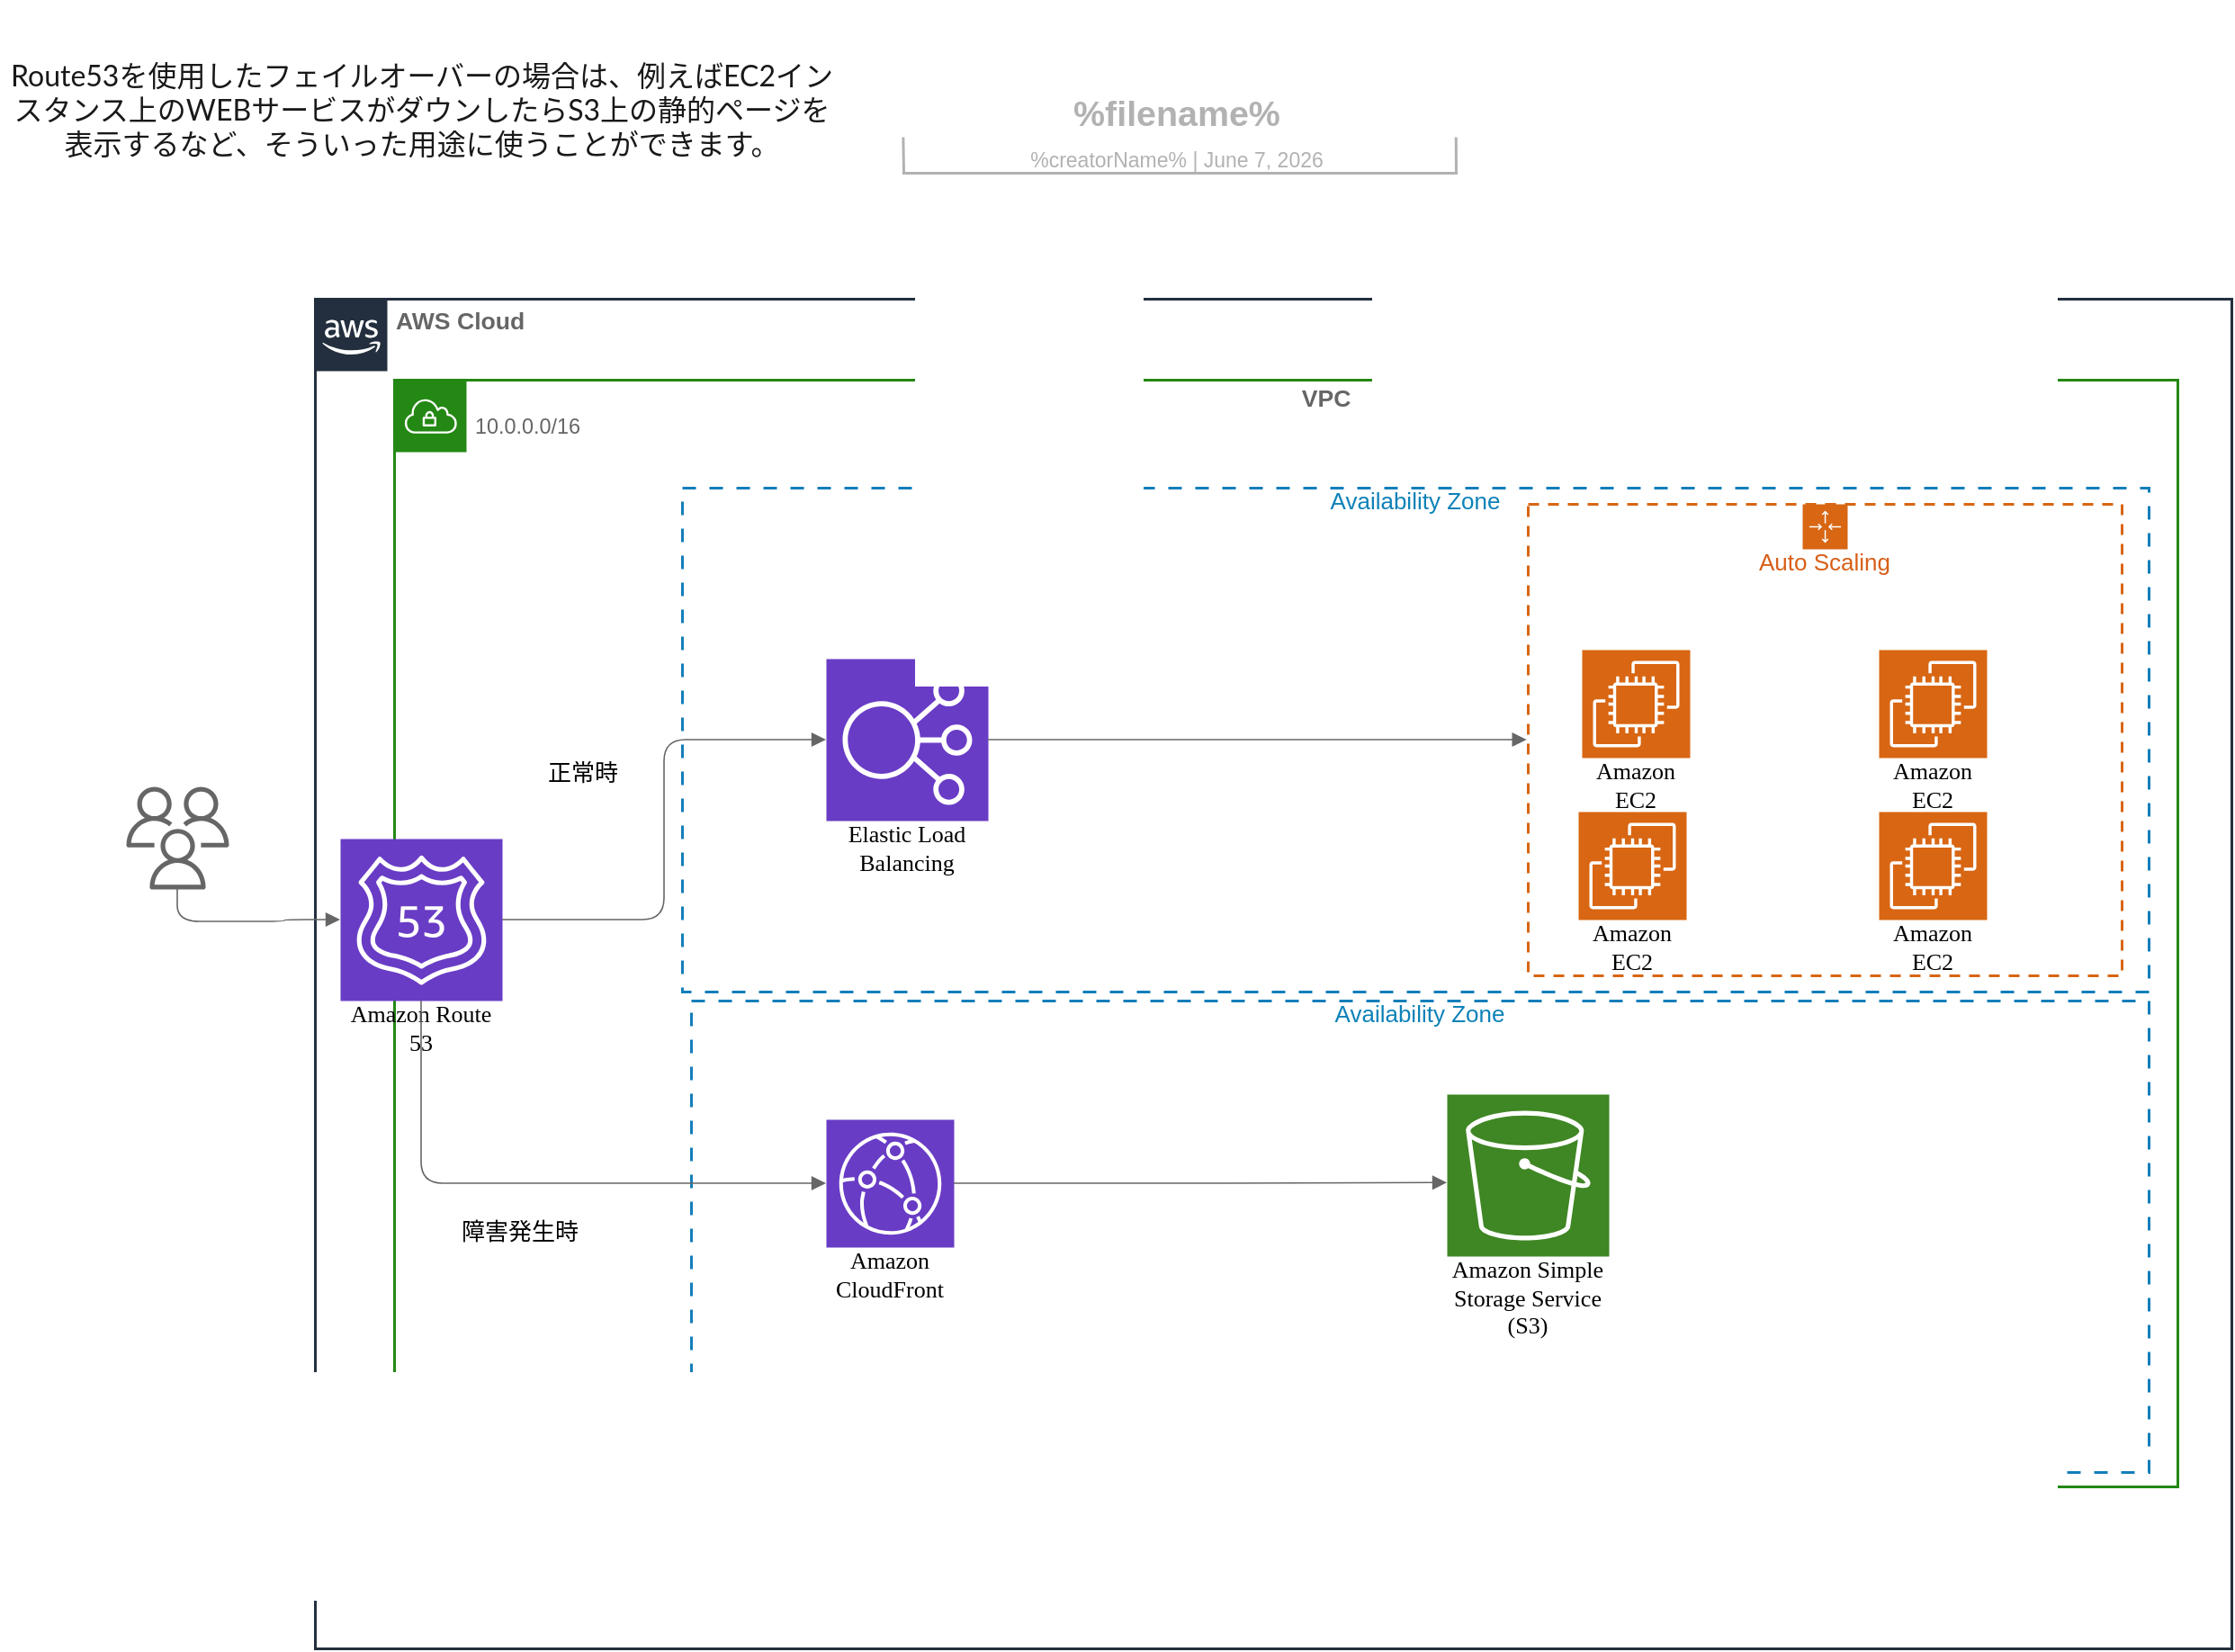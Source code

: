 <mxfile version="20.6.0" type="github">
  <diagram id="x9CeYZ6qNMhSEXkOYQX4" name="Page-1">
    <mxGraphModel dx="1261" dy="817" grid="1" gridSize="10" guides="1" tooltips="1" connect="1" arrows="1" fold="1" page="1" pageScale="1" pageWidth="827" pageHeight="1169" math="0" shadow="0">
      <root>
        <mxCell id="0" />
        <mxCell id="1" parent="0" />
        <UserObject label="Availability Zone" lucidchartObjectId="kbC_xYOWX-AI" id="kSocjRPX8fHmyO7YEwBQ-1">
          <mxCell style="html=1;overflow=block;blockSpacing=1;whiteSpace=wrap;verticalAlign=top;dashed=1;dashPattern=5 5;fontColor=#0E82B8;container=1;pointerEvents=0;collapsible=0;recursiveResize=0;fontSize=13;spacing=0;strokeColor=#147eba;strokeOpacity=100;fillOpacity=0;fillColor=#ffffff;strokeWidth=1.5;" vertex="1" parent="1">
            <mxGeometry x="385" y="285" width="815" height="280" as="geometry" />
          </mxCell>
        </UserObject>
        <UserObject label="Availability Zone" lucidchartObjectId="YcC_O5aK2VhN" id="kSocjRPX8fHmyO7YEwBQ-2">
          <mxCell style="html=1;overflow=block;blockSpacing=1;whiteSpace=wrap;verticalAlign=top;dashed=1;dashPattern=5 5;fontColor=#0E82B8;container=1;pointerEvents=0;collapsible=0;recursiveResize=0;fontSize=13;spacing=0;strokeColor=#147eba;strokeOpacity=100;fillOpacity=0;fillColor=#ffffff;strokeWidth=1.5;" vertex="1" parent="1">
            <mxGeometry x="390" y="570" width="810" height="262" as="geometry" />
          </mxCell>
        </UserObject>
        <UserObject label="Auto Scaling" lucidchartObjectId="2rC_PFtJX50F" id="kSocjRPX8fHmyO7YEwBQ-3">
          <mxCell style="html=1;overflow=block;blockSpacing=1;whiteSpace=wrap;shape=mxgraph.aws4.groupCenter;grIcon=mxgraph.aws4.group_auto_scaling_group;grStroke=1;verticalAlign=top;fontColor=#D75F17;spacingTop=25;container=1;pointerEvents=0;collapsible=0;recursiveResize=0;fontSize=13;spacing=0;strokeColor=#d86613;strokeOpacity=100;fillOpacity=0;fillColor=#ffffff;dashed=1;fixDash=1;dashPattern=6 5;strokeWidth=1.5;" vertex="1" parent="1">
            <mxGeometry x="855" y="294" width="330" height="262" as="geometry" />
          </mxCell>
        </UserObject>
        <UserObject label="" lucidchartObjectId="MXm-I3CPwiWs" id="kSocjRPX8fHmyO7YEwBQ-4">
          <mxCell style="html=1;overflow=block;blockSpacing=1;whiteSpace=wrap;shape=mxgraph.aws4.users;labelPosition=center;verticalLabelPosition=bottom;align=center;verticalAlign=top;pointerEvents=1;fontSize=13;spacing=0;strokeOpacity=100;fillOpacity=100;fillColor=#666666;strokeWidth=1.5;strokeColor=none;" vertex="1" parent="1">
            <mxGeometry x="76" y="451" width="57" height="57" as="geometry" />
          </mxCell>
        </UserObject>
        <UserObject label="&lt;div style=&quot;display: flex; justify-content: center; text-align: center; align-items: baseline; font-size: 0; line-height: 1.25;margin-top: -2px;&quot;&gt;&lt;span&gt;&lt;span style=&quot;font-size:13.3px;color:#666666;font-weight: bold;&quot;&gt;VPC&#xa;&lt;/span&gt;&lt;/span&gt;&lt;/div&gt;&lt;div style=&quot;display: flex; justify-content: flex-start; text-align: left; align-items: baseline; font-size: 0; line-height: 1.25;margin-top: -2px;&quot;&gt;&lt;span&gt;&lt;span style=&quot;font-size:13px;color:#666666;&quot;&gt;&lt;span style=&quot;font-size:11.7px;color:#666666;&quot;&gt;10.0.0.0/16&lt;/span&gt;&lt;/span&gt;&lt;/span&gt;&lt;/div&gt;" lucidchartObjectId="MXm-Ot4Srksy" id="kSocjRPX8fHmyO7YEwBQ-5">
          <mxCell style="html=1;overflow=block;blockSpacing=1;whiteSpace=wrap;shape=mxgraph.aws4.group;grIcon=mxgraph.aws4.group_vpc;verticalAlign=top;align=left;grIconSize=40;spacingLeft=45;spacingTop=5;fontColor=#2C8723;container=1;pointerEvents=0;collapsible=0;recursiveResize=0;fontSize=13;spacing=0;strokeColor=#248814;strokeOpacity=100;fillOpacity=0;fillColor=#000000;strokeWidth=1.5;" vertex="1" parent="1">
            <mxGeometry x="225" y="225" width="991" height="615" as="geometry" />
          </mxCell>
        </UserObject>
        <UserObject label="AWS Cloud" lucidchartObjectId="MXm-eiOVp4B~" id="kSocjRPX8fHmyO7YEwBQ-6">
          <mxCell style="html=1;overflow=block;blockSpacing=1;whiteSpace=wrap;shape=mxgraph.aws4.group;grIcon=mxgraph.aws4.group_aws_cloud_alt;verticalAlign=top;align=left;grIconSize=40;spacingLeft=45;spacingTop=5;container=1;pointerEvents=0;collapsible=0;recursiveResize=0;fontSize=13.3;fontColor=#666666;fontStyle=1;spacing=0;strokeColor=#232f3e;strokeOpacity=100;fillOpacity=0;fillColor=#000000;strokeWidth=1.5;" vertex="1" parent="1">
            <mxGeometry x="181" y="180" width="1065" height="750" as="geometry" />
          </mxCell>
        </UserObject>
        <mxCell id="kSocjRPX8fHmyO7YEwBQ-7" value="" style="group;dropTarget=0;pointerEvents=0;" vertex="1" parent="1">
          <mxGeometry x="340" y="60" width="640" height="45" as="geometry" />
        </mxCell>
        <UserObject label="%filename%" placeholders="1" lucidchartObjectId="7SQFm34YwSV7" id="kSocjRPX8fHmyO7YEwBQ-8">
          <mxCell style="points=[[0.262,0.967,0],[0.742,0.967,0]];html=1;overflow=block;blockSpacing=1;whiteSpace=wrap;fontSize=19.7;fontColor=#b2b2b2;fontStyle=1;align=center;spacingLeft=7;spacingRight=7;spacingTop=2;spacing=3;strokeOpacity=0;fillOpacity=0;rounded=1;absoluteArcSize=1;arcSize=12;fillColor=#ffffff;strokeWidth=1.5;" vertex="1" parent="kSocjRPX8fHmyO7YEwBQ-7">
            <mxGeometry width="640" height="31" as="geometry" />
          </mxCell>
        </UserObject>
        <UserObject label="%creatorName%  |  %date{mmmm d, yyyy}%" placeholders="1" lucidchartObjectId="7SQFHfnedZkg" id="kSocjRPX8fHmyO7YEwBQ-9">
          <mxCell style="html=1;overflow=block;blockSpacing=1;whiteSpace=wrap;fontSize=11.5;fontColor=#b2b2b2;align=center;spacingLeft=7;spacingRight=7;spacingTop=2;spacing=3;strokeOpacity=0;fillOpacity=0;rounded=1;absoluteArcSize=1;arcSize=12;fillColor=#ffffff;strokeWidth=1.5;" vertex="1" parent="kSocjRPX8fHmyO7YEwBQ-7">
            <mxGeometry y="31" width="640" height="14" as="geometry" />
          </mxCell>
        </UserObject>
        <UserObject label="" lucidchartObjectId="7SQFxdvc~xm6" id="kSocjRPX8fHmyO7YEwBQ-10">
          <mxCell style="html=1;jettySize=18;whiteSpace=wrap;fontSize=13;fontFamily=Helvetica;strokeColor=#b2b2b2;strokeOpacity=100;strokeWidth=1.5;rounded=0;startArrow=none;endArrow=none;exitX=0.262;exitY=0.967;exitPerimeter=0;entryX=0.742;entryY=0.967;entryPerimeter=0;" edge="1" parent="kSocjRPX8fHmyO7YEwBQ-7" source="kSocjRPX8fHmyO7YEwBQ-8" target="kSocjRPX8fHmyO7YEwBQ-8">
            <mxGeometry width="100" height="100" relative="1" as="geometry">
              <Array as="points">
                <mxPoint x="168" y="50" generated="1" />
                <mxPoint x="475" y="50" generated="1" />
              </Array>
            </mxGeometry>
          </mxCell>
        </UserObject>
        <UserObject label="Amazon CloudFront" lucidchartObjectId="PG--PZDK8GW-" id="kSocjRPX8fHmyO7YEwBQ-11">
          <mxCell style="html=1;overflow=block;blockSpacing=1;whiteSpace=wrap;shape=mxgraph.aws4.resourceIcon;resIcon=mxgraph.aws4.cloudfront;labelPosition=center;verticalLabelPosition=bottom;align=center;verticalAlign=top;strokeColor=#ffffff;pointerEvents=1;fontSize=13;fontFamily=Lucid JP;fontColor=default;spacing=0;strokeOpacity=0;fillColor=#693cc5;strokeWidth=1.5;" vertex="1" parent="1">
            <mxGeometry x="465" y="636" width="71" height="71" as="geometry" />
          </mxCell>
        </UserObject>
        <UserObject label="Amazon Simple Storage Service (S3)" lucidchartObjectId="CQ--46~Xb2Sc" id="kSocjRPX8fHmyO7YEwBQ-12">
          <mxCell style="html=1;overflow=block;blockSpacing=1;whiteSpace=wrap;shape=mxgraph.aws4.resourceIcon;resIcon=mxgraph.aws4.s3;labelPosition=center;verticalLabelPosition=bottom;align=center;verticalAlign=top;strokeColor=#ffffff;pointerEvents=1;fontSize=13;fontFamily=Lucid JP;fontColor=default;spacing=0;strokeOpacity=0;fillColor=#3f8624;strokeWidth=1.5;" vertex="1" parent="1">
            <mxGeometry x="810" y="622" width="90" height="90" as="geometry" />
          </mxCell>
        </UserObject>
        <UserObject label="Amazon Route 53" lucidchartObjectId="GaC_6Oe_bBOd" id="kSocjRPX8fHmyO7YEwBQ-13">
          <mxCell style="html=1;overflow=block;blockSpacing=1;whiteSpace=wrap;shape=mxgraph.aws4.resourceIcon;resIcon=mxgraph.aws4.route_53;labelPosition=center;verticalLabelPosition=bottom;align=center;verticalAlign=top;strokeColor=#ffffff;pointerEvents=1;fontSize=13;fontFamily=Lucid JP;fontColor=default;spacing=0;strokeOpacity=0;fillColor=#693cc5;strokeWidth=1.5;" vertex="1" parent="1">
            <mxGeometry x="195" y="480" width="90" height="90" as="geometry" />
          </mxCell>
        </UserObject>
        <UserObject label="" lucidchartObjectId="UaC_Ein6mais" id="kSocjRPX8fHmyO7YEwBQ-14">
          <mxCell style="html=1;jettySize=18;whiteSpace=wrap;fontSize=13;strokeColor=#666666;strokeOpacity=100;strokeWidth=0.8;rounded=1;arcSize=24;edgeStyle=orthogonalEdgeStyle;startArrow=none;endArrow=block;endFill=1;exitX=0.5;exitY=1;exitPerimeter=0;entryX=0;entryY=0.5;entryPerimeter=0;" edge="1" parent="1" source="kSocjRPX8fHmyO7YEwBQ-4" target="kSocjRPX8fHmyO7YEwBQ-13">
            <mxGeometry width="100" height="100" relative="1" as="geometry">
              <Array as="points" />
            </mxGeometry>
          </mxCell>
        </UserObject>
        <UserObject label="Elastic Load Balancing" lucidchartObjectId="biC_~RWWCT2P" id="kSocjRPX8fHmyO7YEwBQ-15">
          <mxCell style="html=1;overflow=block;blockSpacing=1;whiteSpace=wrap;shape=mxgraph.aws4.resourceIcon;resIcon=mxgraph.aws4.elastic_load_balancing;labelPosition=center;verticalLabelPosition=bottom;align=center;verticalAlign=top;strokeColor=#ffffff;pointerEvents=1;fontSize=13;fontFamily=Lucid JP;fontColor=default;spacing=0;strokeOpacity=0;fillColor=#693cc5;strokeWidth=1.5;" vertex="1" parent="1">
            <mxGeometry x="465" y="380" width="90" height="90" as="geometry" />
          </mxCell>
        </UserObject>
        <UserObject label="" lucidchartObjectId="giC_p-B5ev1m" id="kSocjRPX8fHmyO7YEwBQ-16">
          <mxCell style="html=1;jettySize=18;whiteSpace=wrap;fontSize=13;strokeColor=#666666;strokeOpacity=100;strokeWidth=0.8;rounded=1;arcSize=24;edgeStyle=orthogonalEdgeStyle;startArrow=none;endArrow=block;endFill=1;exitX=1;exitY=0.5;exitPerimeter=0;entryX=-0.002;entryY=0.5;entryPerimeter=0;" edge="1" parent="1" source="kSocjRPX8fHmyO7YEwBQ-15" target="kSocjRPX8fHmyO7YEwBQ-3">
            <mxGeometry width="100" height="100" relative="1" as="geometry">
              <Array as="points" />
            </mxGeometry>
          </mxCell>
        </UserObject>
        <UserObject label="" lucidchartObjectId="piC_MrFXWahM" id="kSocjRPX8fHmyO7YEwBQ-17">
          <mxCell style="html=1;jettySize=18;whiteSpace=wrap;fontSize=13;strokeColor=#666666;strokeOpacity=100;strokeWidth=0.8;rounded=1;arcSize=24;edgeStyle=orthogonalEdgeStyle;startArrow=none;endArrow=block;endFill=1;exitX=1;exitY=0.5;exitPerimeter=0;entryX=0;entryY=0.5;entryPerimeter=0;" edge="1" parent="1" source="kSocjRPX8fHmyO7YEwBQ-13" target="kSocjRPX8fHmyO7YEwBQ-15">
            <mxGeometry width="100" height="100" relative="1" as="geometry">
              <Array as="points" />
            </mxGeometry>
          </mxCell>
        </UserObject>
        <UserObject label="" lucidchartObjectId="GiC_cNWyV_Pc" id="kSocjRPX8fHmyO7YEwBQ-18">
          <mxCell style="html=1;jettySize=18;whiteSpace=wrap;fontSize=13;strokeColor=#666666;strokeOpacity=100;strokeWidth=0.8;rounded=1;arcSize=24;edgeStyle=orthogonalEdgeStyle;startArrow=none;endArrow=block;endFill=1;exitX=1;exitY=0.5;exitPerimeter=0;entryX=0;entryY=0.546;entryPerimeter=0;" edge="1" parent="1" source="kSocjRPX8fHmyO7YEwBQ-11" target="kSocjRPX8fHmyO7YEwBQ-12">
            <mxGeometry width="100" height="100" relative="1" as="geometry">
              <Array as="points" />
            </mxGeometry>
          </mxCell>
        </UserObject>
        <UserObject label="" lucidchartObjectId="LiC_an.Vtzm0" id="kSocjRPX8fHmyO7YEwBQ-19">
          <mxCell style="html=1;jettySize=18;whiteSpace=wrap;fontSize=13;strokeColor=#666666;strokeOpacity=100;strokeWidth=0.8;rounded=1;arcSize=24;edgeStyle=orthogonalEdgeStyle;startArrow=none;endArrow=block;endFill=1;exitX=0.5;exitY=1;exitPerimeter=0;entryX=0;entryY=0.5;entryPerimeter=0;" edge="1" parent="1" source="kSocjRPX8fHmyO7YEwBQ-13" target="kSocjRPX8fHmyO7YEwBQ-11">
            <mxGeometry width="100" height="100" relative="1" as="geometry">
              <Array as="points" />
            </mxGeometry>
          </mxCell>
        </UserObject>
        <UserObject label="障害発生時" lucidchartObjectId="jjC_JpVtFMaJ" id="kSocjRPX8fHmyO7YEwBQ-20">
          <mxCell style="html=1;overflow=block;blockSpacing=1;whiteSpace=wrap;fontSize=13;fontFamily=Lucid JP;fontColor=default;align=center;spacing=3.8;strokeOpacity=0;fillOpacity=0;fillColor=#ffffff;strokeWidth=1.5;" vertex="1" parent="1">
            <mxGeometry x="205" y="675" width="180" height="45" as="geometry" />
          </mxCell>
        </UserObject>
        <UserObject label="正常時" lucidchartObjectId="AjC_wdb_G8-j" id="kSocjRPX8fHmyO7YEwBQ-21">
          <mxCell style="html=1;overflow=block;blockSpacing=1;whiteSpace=wrap;fontSize=13;fontFamily=Lucid JP;fontColor=default;align=center;spacing=3.8;strokeOpacity=0;fillOpacity=0;fillColor=#ffffff;strokeWidth=1.5;" vertex="1" parent="1">
            <mxGeometry x="240" y="420" width="180" height="45" as="geometry" />
          </mxCell>
        </UserObject>
        <UserObject label="Route53を使用したフェイルオーバーの場合は、例えばEC2インスタンス上のWEBサービスがダウンしたらS3上の静的ページを表示するなど、そういった用途に使うことができます。" lucidchartObjectId="skC_NlytMs8~" id="kSocjRPX8fHmyO7YEwBQ-22">
          <mxCell style="html=1;overflow=block;blockSpacing=1;whiteSpace=wrap;fontSize=16;fontFamily=Lato;fontColor=#191919;align=center;spacing=3.8;strokeOpacity=0;fillOpacity=0;fillColor=#ffffff;strokeWidth=1.5;" vertex="1" parent="1">
            <mxGeometry x="7.5" y="15" width="465" height="118" as="geometry" />
          </mxCell>
        </UserObject>
        <UserObject label="Amazon EC2" lucidchartObjectId="irC_2Gx03ufM" id="kSocjRPX8fHmyO7YEwBQ-23">
          <mxCell style="html=1;overflow=block;blockSpacing=1;whiteSpace=wrap;shape=mxgraph.aws4.resourceIcon;resIcon=mxgraph.aws4.ec2;verticalLabelPosition=bottom;align=center;verticalAlign=top;strokeColor=#ffffff;pointerEvents=1;fontSize=13;fontFamily=Lucid JP;fontColor=default;spacing=0;strokeOpacity=0;fillColor=#d86613;strokeWidth=1.5;" vertex="1" parent="1">
            <mxGeometry x="885" y="375" width="60" height="60" as="geometry" />
          </mxCell>
        </UserObject>
        <UserObject label="Amazon EC2" lucidchartObjectId="SsC_UxSxsS0c" id="kSocjRPX8fHmyO7YEwBQ-24">
          <mxCell style="html=1;overflow=block;blockSpacing=1;whiteSpace=wrap;shape=mxgraph.aws4.resourceIcon;resIcon=mxgraph.aws4.ec2;verticalLabelPosition=bottom;align=center;verticalAlign=top;strokeColor=#ffffff;pointerEvents=1;fontSize=13;fontFamily=Lucid JP;fontColor=default;spacing=0;strokeOpacity=0;fillColor=#d86613;strokeWidth=1.5;" vertex="1" parent="1">
            <mxGeometry x="883" y="465" width="60" height="60" as="geometry" />
          </mxCell>
        </UserObject>
        <UserObject label="Amazon EC2" lucidchartObjectId="YsC_wzwF46m5" id="kSocjRPX8fHmyO7YEwBQ-25">
          <mxCell style="html=1;overflow=block;blockSpacing=1;whiteSpace=wrap;shape=mxgraph.aws4.resourceIcon;resIcon=mxgraph.aws4.ec2;verticalLabelPosition=bottom;align=center;verticalAlign=top;strokeColor=#ffffff;pointerEvents=1;fontSize=13;fontFamily=Lucid JP;fontColor=default;spacing=0;strokeOpacity=0;fillColor=#d86613;strokeWidth=1.5;" vertex="1" parent="1">
            <mxGeometry x="1050" y="375" width="60" height="60" as="geometry" />
          </mxCell>
        </UserObject>
        <UserObject label="Amazon EC2" lucidchartObjectId="2sC_6C0b2rnC" id="kSocjRPX8fHmyO7YEwBQ-26">
          <mxCell style="html=1;overflow=block;blockSpacing=1;whiteSpace=wrap;shape=mxgraph.aws4.resourceIcon;resIcon=mxgraph.aws4.ec2;verticalLabelPosition=bottom;align=center;verticalAlign=top;strokeColor=#ffffff;pointerEvents=1;fontSize=13;fontFamily=Lucid JP;fontColor=default;spacing=0;strokeOpacity=0;fillColor=#d86613;strokeWidth=1.5;" vertex="1" parent="1">
            <mxGeometry x="1050" y="465" width="60" height="60" as="geometry" />
          </mxCell>
        </UserObject>
      </root>
    </mxGraphModel>
  </diagram>
</mxfile>
